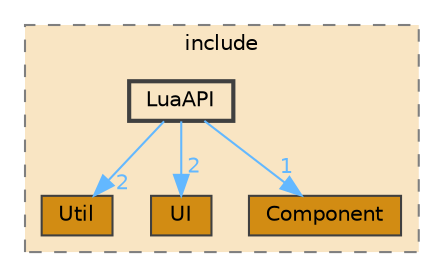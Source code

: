 digraph "libs/engine/include/LuaAPI"
{
 // LATEX_PDF_SIZE
  bgcolor="transparent";
  edge [fontname=Helvetica,fontsize=10,labelfontname=Helvetica,labelfontsize=10];
  node [fontname=Helvetica,fontsize=10,shape=box,height=0.2,width=0.4];
  compound=true
  subgraph clusterdir_f0d8f502c618f1edf4c1d59f415728d8 {
    graph [ bgcolor="#f9e5c3", pencolor="grey50", label="include", fontname=Helvetica,fontsize=10 style="filled,dashed", URL="dir_f0d8f502c618f1edf4c1d59f415728d8.html",tooltip=""]
  dir_571829a6dc7ede99e8534ccdc8eacea4 [label="Util", fillcolor="#d28c13", color="grey25", style="filled", URL="dir_571829a6dc7ede99e8534ccdc8eacea4.html",tooltip=""];
  dir_ff3522b70b235f01aab1e69ead6a2baf [label="UI", fillcolor="#d28c13", color="grey25", style="filled", URL="dir_ff3522b70b235f01aab1e69ead6a2baf.html",tooltip=""];
  dir_c4b2352052dbcf75b59035ce432e19df [label="Component", fillcolor="#d28c13", color="grey25", style="filled", URL="dir_c4b2352052dbcf75b59035ce432e19df.html",tooltip=""];
  dir_49f9fd0a880a48dae15ee46783d21b90 [label="LuaAPI", fillcolor="#f9e5c3", color="grey25", style="filled,bold", URL="dir_49f9fd0a880a48dae15ee46783d21b90.html",tooltip=""];
  }
  dir_49f9fd0a880a48dae15ee46783d21b90->dir_571829a6dc7ede99e8534ccdc8eacea4 [headlabel="2", labeldistance=1.5 headhref="dir_000007_000012.html" color="steelblue1" fontcolor="steelblue1"];
  dir_49f9fd0a880a48dae15ee46783d21b90->dir_c4b2352052dbcf75b59035ce432e19df [headlabel="1", labeldistance=1.5 headhref="dir_000007_000000.html" color="steelblue1" fontcolor="steelblue1"];
  dir_49f9fd0a880a48dae15ee46783d21b90->dir_ff3522b70b235f01aab1e69ead6a2baf [headlabel="2", labeldistance=1.5 headhref="dir_000007_000010.html" color="steelblue1" fontcolor="steelblue1"];
}
